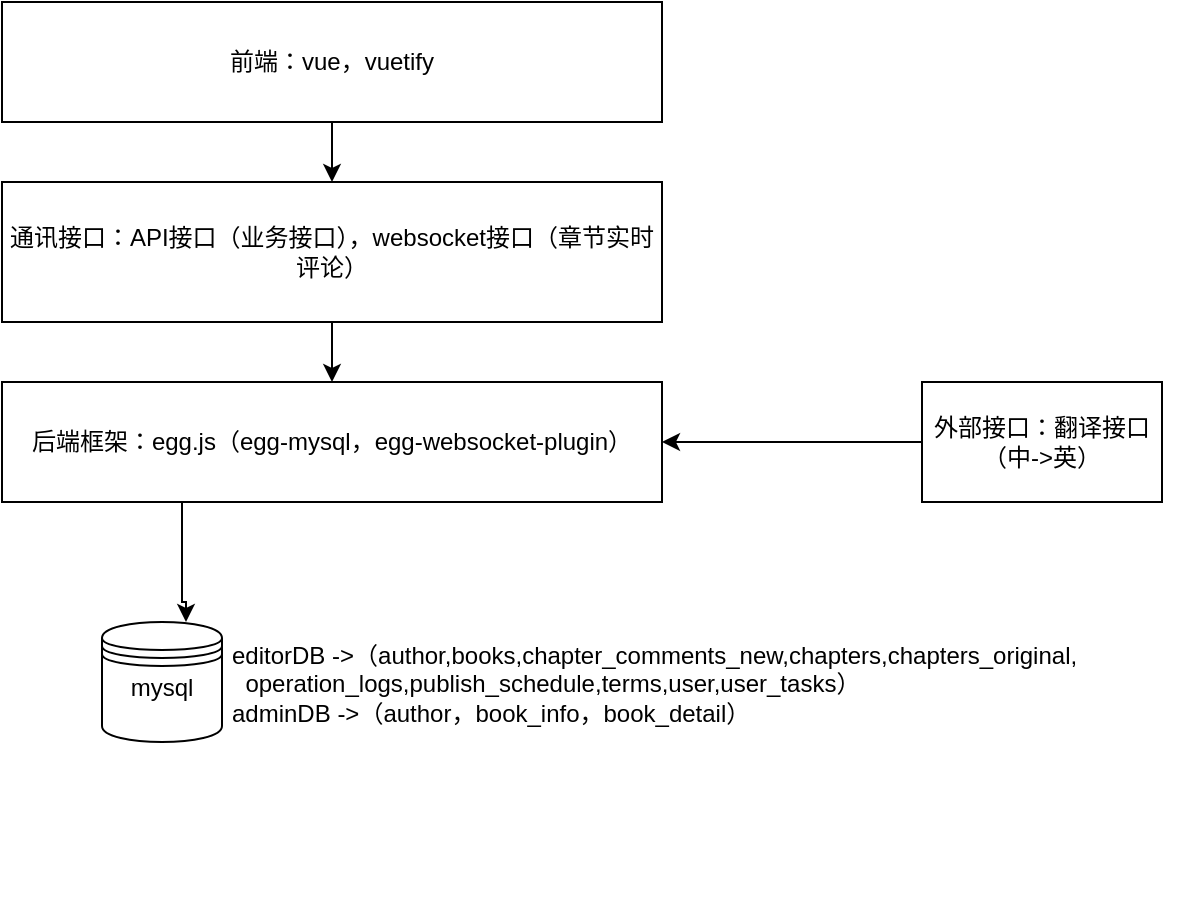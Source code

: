 <mxfile version="19.0.3" type="github">
  <diagram id="rwxcwk1571IfmFF8ldCv" name="Page-1">
    <mxGraphModel dx="1320" dy="502" grid="1" gridSize="10" guides="1" tooltips="1" connect="1" arrows="1" fold="1" page="1" pageScale="1" pageWidth="827" pageHeight="1169" math="0" shadow="0">
      <root>
        <mxCell id="0" />
        <mxCell id="1" parent="0" />
        <object label="&lt;div&gt;mysql&lt;/div&gt;&lt;div&gt;&lt;br&gt;&lt;/div&gt;" aa="aa" id="Q_bqeU-2kPtRTXOWOky3-1">
          <mxCell style="shape=datastore;whiteSpace=wrap;html=1;" parent="1" vertex="1">
            <mxGeometry x="190" y="390" width="60" height="60" as="geometry" />
          </mxCell>
        </object>
        <mxCell id="Q_bqeU-2kPtRTXOWOky3-2" value="&lt;div&gt;editorDB -&amp;gt;（author,books,chapter_comments_new,chapters,chapters_original,&lt;/div&gt;&lt;div&gt;&lt;span style=&quot;white-space: pre;&quot;&gt;	&lt;/span&gt;&lt;span style=&quot;white-space: pre;&quot;&gt;	&lt;/span&gt;operation_logs,publish_schedule,terms,user,user_tasks）&lt;/div&gt;adminDB -&amp;gt;（author，book_info，book_detail）" style="text;html=1;strokeColor=none;fillColor=none;spacing=5;spacingTop=-20;whiteSpace=wrap;overflow=hidden;rounded=0;" parent="1" vertex="1">
          <mxGeometry x="250" y="410" width="490" height="120" as="geometry" />
        </mxCell>
        <mxCell id="Q_bqeU-2kPtRTXOWOky3-4" value="" style="edgeStyle=orthogonalEdgeStyle;rounded=0;orthogonalLoop=1;jettySize=auto;html=1;entryX=0.7;entryY=0;entryDx=0;entryDy=0;entryPerimeter=0;" parent="1" source="Q_bqeU-2kPtRTXOWOky3-3" target="Q_bqeU-2kPtRTXOWOky3-1" edge="1">
          <mxGeometry relative="1" as="geometry">
            <Array as="points">
              <mxPoint x="230" y="380" />
            </Array>
          </mxGeometry>
        </mxCell>
        <mxCell id="Q_bqeU-2kPtRTXOWOky3-3" value="后端框架：egg.js（egg-mysql，egg-websocket-plugin）" style="rounded=0;whiteSpace=wrap;html=1;" parent="1" vertex="1">
          <mxGeometry x="140" y="270" width="330" height="60" as="geometry" />
        </mxCell>
        <mxCell id="Q_bqeU-2kPtRTXOWOky3-6" value="" style="edgeStyle=orthogonalEdgeStyle;rounded=0;orthogonalLoop=1;jettySize=auto;html=1;" parent="1" source="Q_bqeU-2kPtRTXOWOky3-5" target="Q_bqeU-2kPtRTXOWOky3-3" edge="1">
          <mxGeometry relative="1" as="geometry" />
        </mxCell>
        <mxCell id="Q_bqeU-2kPtRTXOWOky3-5" value="外部接口：翻译接口（中-&amp;gt;英）" style="rounded=0;whiteSpace=wrap;html=1;" parent="1" vertex="1">
          <mxGeometry x="600" y="270" width="120" height="60" as="geometry" />
        </mxCell>
        <mxCell id="Q_bqeU-2kPtRTXOWOky3-8" value="" style="edgeStyle=orthogonalEdgeStyle;rounded=0;orthogonalLoop=1;jettySize=auto;html=1;" parent="1" source="Q_bqeU-2kPtRTXOWOky3-7" target="Q_bqeU-2kPtRTXOWOky3-3" edge="1">
          <mxGeometry relative="1" as="geometry" />
        </mxCell>
        <mxCell id="Q_bqeU-2kPtRTXOWOky3-7" value="通讯接口：API接口（业务接口），websocket接口（章节实时评论）" style="rounded=0;whiteSpace=wrap;html=1;" parent="1" vertex="1">
          <mxGeometry x="140" y="170" width="330" height="70" as="geometry" />
        </mxCell>
        <mxCell id="Q_bqeU-2kPtRTXOWOky3-10" value="" style="edgeStyle=orthogonalEdgeStyle;rounded=0;orthogonalLoop=1;jettySize=auto;html=1;" parent="1" source="Q_bqeU-2kPtRTXOWOky3-9" target="Q_bqeU-2kPtRTXOWOky3-7" edge="1">
          <mxGeometry relative="1" as="geometry" />
        </mxCell>
        <mxCell id="Q_bqeU-2kPtRTXOWOky3-9" value="前端：vue，vuetify" style="rounded=0;whiteSpace=wrap;html=1;" parent="1" vertex="1">
          <mxGeometry x="140" y="80" width="330" height="60" as="geometry" />
        </mxCell>
      </root>
    </mxGraphModel>
  </diagram>
</mxfile>
